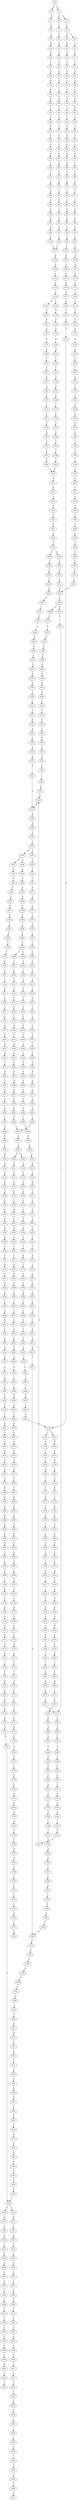 strict digraph  {
	S0 -> S1 [ label = A ];
	S0 -> S2 [ label = G ];
	S1 -> S3 [ label = G ];
	S1 -> S4 [ label = A ];
	S2 -> S5 [ label = A ];
	S3 -> S6 [ label = C ];
	S4 -> S7 [ label = C ];
	S5 -> S8 [ label = C ];
	S6 -> S9 [ label = C ];
	S6 -> S10 [ label = G ];
	S7 -> S11 [ label = C ];
	S8 -> S12 [ label = C ];
	S9 -> S13 [ label = G ];
	S10 -> S14 [ label = G ];
	S11 -> S15 [ label = A ];
	S12 -> S16 [ label = G ];
	S13 -> S17 [ label = G ];
	S14 -> S18 [ label = G ];
	S15 -> S19 [ label = G ];
	S16 -> S20 [ label = G ];
	S17 -> S21 [ label = T ];
	S18 -> S22 [ label = T ];
	S19 -> S23 [ label = T ];
	S20 -> S24 [ label = T ];
	S21 -> S25 [ label = G ];
	S22 -> S26 [ label = G ];
	S23 -> S27 [ label = C ];
	S24 -> S28 [ label = C ];
	S25 -> S29 [ label = A ];
	S26 -> S30 [ label = C ];
	S27 -> S31 [ label = G ];
	S28 -> S32 [ label = G ];
	S29 -> S33 [ label = C ];
	S30 -> S34 [ label = C ];
	S31 -> S35 [ label = C ];
	S32 -> S36 [ label = C ];
	S33 -> S37 [ label = G ];
	S34 -> S38 [ label = G ];
	S35 -> S39 [ label = G ];
	S36 -> S40 [ label = G ];
	S37 -> S41 [ label = T ];
	S38 -> S42 [ label = C ];
	S39 -> S43 [ label = C ];
	S40 -> S44 [ label = T ];
	S41 -> S45 [ label = G ];
	S42 -> S46 [ label = C ];
	S43 -> S47 [ label = A ];
	S44 -> S48 [ label = A ];
	S45 -> S49 [ label = G ];
	S46 -> S50 [ label = G ];
	S47 -> S51 [ label = G ];
	S48 -> S52 [ label = G ];
	S49 -> S53 [ label = G ];
	S50 -> S54 [ label = G ];
	S51 -> S55 [ label = C ];
	S52 -> S56 [ label = C ];
	S53 -> S57 [ label = T ];
	S54 -> S58 [ label = T ];
	S55 -> S59 [ label = C ];
	S56 -> S60 [ label = C ];
	S57 -> S61 [ label = A ];
	S58 -> S62 [ label = G ];
	S59 -> S63 [ label = G ];
	S60 -> S64 [ label = G ];
	S61 -> S65 [ label = C ];
	S62 -> S66 [ label = G ];
	S63 -> S67 [ label = G ];
	S64 -> S68 [ label = C ];
	S65 -> S69 [ label = T ];
	S66 -> S70 [ label = T ];
	S67 -> S71 [ label = T ];
	S68 -> S72 [ label = T ];
	S69 -> S73 [ label = A ];
	S70 -> S74 [ label = G ];
	S71 -> S75 [ label = G ];
	S72 -> S76 [ label = G ];
	S73 -> S77 [ label = T ];
	S74 -> S78 [ label = G ];
	S75 -> S79 [ label = G ];
	S76 -> S80 [ label = G ];
	S77 -> S81 [ label = T ];
	S78 -> S82 [ label = A ];
	S79 -> S83 [ label = A ];
	S80 -> S84 [ label = A ];
	S81 -> S85 [ label = G ];
	S82 -> S86 [ label = A ];
	S83 -> S87 [ label = A ];
	S84 -> S88 [ label = A ];
	S85 -> S89 [ label = G ];
	S86 -> S90 [ label = C ];
	S87 -> S91 [ label = G ];
	S88 -> S92 [ label = G ];
	S89 -> S93 [ label = A ];
	S90 -> S94 [ label = C ];
	S91 -> S95 [ label = A ];
	S92 -> S96 [ label = A ];
	S93 -> S97 [ label = A ];
	S94 -> S98 [ label = T ];
	S95 -> S99 [ label = A ];
	S96 -> S100 [ label = A ];
	S97 -> S101 [ label = C ];
	S98 -> S102 [ label = C ];
	S99 -> S103 [ label = C ];
	S100 -> S103 [ label = C ];
	S101 -> S104 [ label = G ];
	S102 -> S105 [ label = G ];
	S103 -> S106 [ label = G ];
	S104 -> S107 [ label = G ];
	S105 -> S108 [ label = G ];
	S106 -> S109 [ label = G ];
	S107 -> S110 [ label = T ];
	S108 -> S111 [ label = C ];
	S109 -> S112 [ label = C ];
	S110 -> S113 [ label = A ];
	S111 -> S114 [ label = A ];
	S112 -> S115 [ label = A ];
	S113 -> S116 [ label = C ];
	S114 -> S117 [ label = C ];
	S115 -> S118 [ label = C ];
	S116 -> S119 [ label = G ];
	S117 -> S120 [ label = G ];
	S118 -> S121 [ label = C ];
	S118 -> S122 [ label = T ];
	S119 -> S123 [ label = A ];
	S120 -> S124 [ label = C ];
	S121 -> S125 [ label = G ];
	S122 -> S126 [ label = G ];
	S123 -> S127 [ label = A ];
	S124 -> S128 [ label = G ];
	S125 -> S129 [ label = G ];
	S126 -> S130 [ label = G ];
	S127 -> S131 [ label = G ];
	S128 -> S132 [ label = C ];
	S129 -> S133 [ label = G ];
	S130 -> S134 [ label = G ];
	S131 -> S135 [ label = A ];
	S132 -> S136 [ label = G ];
	S133 -> S137 [ label = A ];
	S134 -> S138 [ label = A ];
	S135 -> S139 [ label = A ];
	S136 -> S140 [ label = C ];
	S136 -> S141 [ label = G ];
	S137 -> S142 [ label = A ];
	S138 -> S143 [ label = A ];
	S139 -> S144 [ label = G ];
	S140 -> S145 [ label = G ];
	S141 -> S146 [ label = C ];
	S142 -> S147 [ label = T ];
	S143 -> S148 [ label = C ];
	S144 -> S149 [ label = T ];
	S145 -> S150 [ label = T ];
	S146 -> S151 [ label = T ];
	S147 -> S152 [ label = T ];
	S148 -> S153 [ label = T ];
	S149 -> S154 [ label = G ];
	S150 -> S155 [ label = C ];
	S151 -> S156 [ label = G ];
	S152 -> S157 [ label = G ];
	S153 -> S158 [ label = G ];
	S154 -> S159 [ label = T ];
	S155 -> S160 [ label = G ];
	S156 -> S161 [ label = G ];
	S157 -> S162 [ label = A ];
	S158 -> S163 [ label = G ];
	S159 -> S164 [ label = C ];
	S160 -> S165 [ label = A ];
	S161 -> S166 [ label = A ];
	S162 -> S167 [ label = A ];
	S163 -> S168 [ label = A ];
	S164 -> S169 [ label = C ];
	S165 -> S170 [ label = C ];
	S166 -> S171 [ label = A ];
	S167 -> S172 [ label = C ];
	S168 -> S173 [ label = C ];
	S169 -> S174 [ label = T ];
	S170 -> S175 [ label = G ];
	S171 -> S176 [ label = T ];
	S172 -> S177 [ label = C ];
	S173 -> S178 [ label = C ];
	S174 -> S179 [ label = G ];
	S175 -> S180 [ label = C ];
	S176 -> S181 [ label = G ];
	S177 -> S182 [ label = C ];
	S178 -> S183 [ label = C ];
	S179 -> S184 [ label = G ];
	S180 -> S185 [ label = G ];
	S181 -> S186 [ label = G ];
	S182 -> S187 [ label = G ];
	S183 -> S188 [ label = G ];
	S184 -> S189 [ label = C ];
	S185 -> S190 [ label = C ];
	S186 -> S191 [ label = G ];
	S187 -> S192 [ label = T ];
	S188 -> S193 [ label = T ];
	S189 -> S194 [ label = C ];
	S190 -> S195 [ label = C ];
	S191 -> S196 [ label = G ];
	S192 -> S197 [ label = C ];
	S193 -> S198 [ label = C ];
	S194 -> S199 [ label = T ];
	S195 -> S200 [ label = T ];
	S196 -> S201 [ label = T ];
	S197 -> S202 [ label = T ];
	S198 -> S203 [ label = T ];
	S199 -> S204 [ label = G ];
	S200 -> S205 [ label = C ];
	S201 -> S206 [ label = C ];
	S202 -> S207 [ label = C ];
	S203 -> S207 [ label = C ];
	S204 -> S208 [ label = G ];
	S205 -> S209 [ label = G ];
	S206 -> S210 [ label = C ];
	S207 -> S211 [ label = G ];
	S208 -> S212 [ label = G ];
	S209 -> S213 [ label = G ];
	S210 -> S214 [ label = G ];
	S211 -> S215 [ label = G ];
	S212 -> S216 [ label = T ];
	S213 -> S217 [ label = G ];
	S214 -> S218 [ label = C ];
	S215 -> S219 [ label = C ];
	S216 -> S220 [ label = C ];
	S217 -> S221 [ label = C ];
	S218 -> S222 [ label = C ];
	S219 -> S223 [ label = A ];
	S220 -> S224 [ label = C ];
	S221 -> S225 [ label = T ];
	S222 -> S226 [ label = G ];
	S223 -> S227 [ label = C ];
	S224 -> S228 [ label = C ];
	S225 -> S229 [ label = C ];
	S226 -> S230 [ label = G ];
	S227 -> S231 [ label = C ];
	S228 -> S232 [ label = G ];
	S229 -> S233 [ label = A ];
	S230 -> S234 [ label = A ];
	S231 -> S235 [ label = G ];
	S232 -> S236 [ label = A ];
	S233 -> S237 [ label = C ];
	S234 -> S238 [ label = A ];
	S235 -> S239 [ label = A ];
	S236 -> S240 [ label = G ];
	S237 -> S241 [ label = G ];
	S238 -> S242 [ label = C ];
	S239 -> S243 [ label = G ];
	S239 -> S244 [ label = A ];
	S240 -> S245 [ label = T ];
	S241 -> S246 [ label = T ];
	S242 -> S247 [ label = T ];
	S243 -> S248 [ label = T ];
	S244 -> S249 [ label = T ];
	S245 -> S250 [ label = C ];
	S246 -> S251 [ label = C ];
	S247 -> S252 [ label = G ];
	S248 -> S253 [ label = C ];
	S249 -> S254 [ label = G ];
	S250 -> S255 [ label = C ];
	S251 -> S256 [ label = C ];
	S252 -> S257 [ label = C ];
	S253 -> S258 [ label = C ];
	S254 -> S259 [ label = T ];
	S255 -> S260 [ label = A ];
	S256 -> S261 [ label = A ];
	S257 -> S262 [ label = A ];
	S258 -> S260 [ label = A ];
	S259 -> S263 [ label = A ];
	S260 -> S264 [ label = G ];
	S261 -> S265 [ label = G ];
	S262 -> S266 [ label = A ];
	S263 -> S267 [ label = G ];
	S264 -> S268 [ label = T ];
	S264 -> S269 [ label = C ];
	S265 -> S270 [ label = C ];
	S266 -> S271 [ label = C ];
	S267 -> S272 [ label = T ];
	S268 -> S273 [ label = A ];
	S269 -> S274 [ label = T ];
	S270 -> S275 [ label = T ];
	S271 -> S276 [ label = C ];
	S272 -> S277 [ label = T ];
	S273 -> S278 [ label = G ];
	S274 -> S279 [ label = T ];
	S275 -> S279 [ label = T ];
	S276 -> S280 [ label = A ];
	S277 -> S281 [ label = T ];
	S278 -> S282 [ label = G ];
	S279 -> S283 [ label = C ];
	S280 -> S284 [ label = G ];
	S281 -> S285 [ label = C ];
	S282 -> S286 [ label = G ];
	S283 -> S287 [ label = A ];
	S284 -> S288 [ label = A ];
	S285 -> S289 [ label = A ];
	S286 -> S290 [ label = T ];
	S287 -> S291 [ label = C ];
	S288 -> S292 [ label = A ];
	S289 -> S293 [ label = C ];
	S290 -> S294 [ label = C ];
	S291 -> S295 [ label = G ];
	S292 -> S296 [ label = C ];
	S293 -> S297 [ label = T ];
	S294 -> S298 [ label = A ];
	S295 -> S299 [ label = C ];
	S296 -> S300 [ label = A ];
	S297 -> S301 [ label = C ];
	S298 -> S302 [ label = C ];
	S299 -> S303 [ label = C ];
	S300 -> S304 [ label = G ];
	S301 -> S305 [ label = C ];
	S302 -> S306 [ label = T ];
	S303 -> S307 [ label = C ];
	S304 -> S308 [ label = C ];
	S305 -> S309 [ label = T ];
	S306 -> S310 [ label = C ];
	S307 -> S311 [ label = T ];
	S308 -> S312 [ label = C ];
	S309 -> S313 [ label = T ];
	S310 -> S314 [ label = G ];
	S311 -> S315 [ label = T ];
	S312 -> S316 [ label = G ];
	S313 -> S317 [ label = T ];
	S314 -> S318 [ label = C ];
	S315 -> S319 [ label = C ];
	S316 -> S320 [ label = T ];
	S317 -> S321 [ label = C ];
	S318 -> S322 [ label = T ];
	S319 -> S323 [ label = A ];
	S320 -> S324 [ label = C ];
	S321 -> S325 [ label = A ];
	S322 -> S326 [ label = T ];
	S323 -> S327 [ label = T ];
	S324 -> S328 [ label = C ];
	S325 -> S329 [ label = T ];
	S326 -> S330 [ label = C ];
	S327 -> S331 [ label = C ];
	S328 -> S332 [ label = T ];
	S329 -> S333 [ label = C ];
	S330 -> S334 [ label = A ];
	S331 -> S335 [ label = C ];
	S332 -> S336 [ label = C ];
	S333 -> S337 [ label = C ];
	S334 -> S338 [ label = T ];
	S335 -> S339 [ label = A ];
	S336 -> S340 [ label = T ];
	S337 -> S341 [ label = A ];
	S338 -> S342 [ label = C ];
	S339 -> S343 [ label = G ];
	S340 -> S344 [ label = G ];
	S341 -> S343 [ label = G ];
	S342 -> S345 [ label = C ];
	S343 -> S346 [ label = A ];
	S344 -> S347 [ label = T ];
	S345 -> S339 [ label = A ];
	S346 -> S348 [ label = A ];
	S347 -> S349 [ label = C ];
	S348 -> S350 [ label = C ];
	S349 -> S351 [ label = G ];
	S350 -> S352 [ label = C ];
	S351 -> S353 [ label = T ];
	S352 -> S354 [ label = A ];
	S352 -> S355 [ label = G ];
	S353 -> S356 [ label = G ];
	S354 -> S357 [ label = G ];
	S354 -> S358 [ label = C ];
	S355 -> S359 [ label = G ];
	S356 -> S360 [ label = G ];
	S357 -> S361 [ label = A ];
	S358 -> S362 [ label = C ];
	S359 -> S363 [ label = A ];
	S360 -> S364 [ label = T ];
	S361 -> S365 [ label = C ];
	S362 -> S366 [ label = A ];
	S363 -> S367 [ label = C ];
	S364 -> S368 [ label = A ];
	S365 -> S369 [ label = T ];
	S366 -> S370 [ label = C ];
	S367 -> S371 [ label = G ];
	S368 -> S372 [ label = C ];
	S369 -> S373 [ label = C ];
	S370 -> S374 [ label = C ];
	S371 -> S375 [ label = C ];
	S372 -> S376 [ label = C ];
	S373 -> S377 [ label = C ];
	S374 -> S378 [ label = C ];
	S375 -> S379 [ label = C ];
	S376 -> S380 [ label = G ];
	S377 -> S381 [ label = C ];
	S378 -> S382 [ label = C ];
	S379 -> S383 [ label = C ];
	S380 -> S384 [ label = G ];
	S381 -> S385 [ label = A ];
	S382 -> S386 [ label = T ];
	S383 -> S387 [ label = A ];
	S384 -> S388 [ label = T ];
	S385 -> S389 [ label = T ];
	S386 -> S390 [ label = T ];
	S387 -> S391 [ label = T ];
	S388 -> S392 [ label = G ];
	S389 -> S393 [ label = C ];
	S390 -> S394 [ label = C ];
	S391 -> S395 [ label = C ];
	S392 -> S396 [ label = G ];
	S393 -> S397 [ label = T ];
	S394 -> S398 [ label = C ];
	S394 -> S399 [ label = G ];
	S395 -> S400 [ label = G ];
	S396 -> S401 [ label = T ];
	S397 -> S402 [ label = G ];
	S398 -> S403 [ label = T ];
	S399 -> S404 [ label = A ];
	S400 -> S405 [ label = T ];
	S401 -> S406 [ label = T ];
	S402 -> S407 [ label = C ];
	S403 -> S408 [ label = G ];
	S404 -> S409 [ label = T ];
	S405 -> S410 [ label = C ];
	S406 -> S411 [ label = A ];
	S407 -> S412 [ label = C ];
	S408 -> S413 [ label = T ];
	S409 -> S414 [ label = C ];
	S410 -> S415 [ label = C ];
	S411 -> S416 [ label = G ];
	S412 -> S417 [ label = A ];
	S413 -> S418 [ label = C ];
	S414 -> S419 [ label = G ];
	S415 -> S420 [ label = T ];
	S416 -> S421 [ label = A ];
	S417 -> S422 [ label = G ];
	S418 -> S423 [ label = C ];
	S419 -> S424 [ label = T ];
	S420 -> S425 [ label = C ];
	S421 -> S426 [ label = A ];
	S422 -> S427 [ label = T ];
	S423 -> S428 [ label = T ];
	S424 -> S429 [ label = T ];
	S425 -> S430 [ label = T ];
	S426 -> S431 [ label = G ];
	S427 -> S432 [ label = C ];
	S428 -> S433 [ label = T ];
	S429 -> S434 [ label = T ];
	S430 -> S435 [ label = T ];
	S431 -> S436 [ label = G ];
	S432 -> S437 [ label = G ];
	S433 -> S438 [ label = G ];
	S434 -> S439 [ label = G ];
	S435 -> S440 [ label = C ];
	S436 -> S441 [ label = G ];
	S437 -> S442 [ label = T ];
	S438 -> S443 [ label = T ];
	S439 -> S444 [ label = T ];
	S440 -> S445 [ label = T ];
	S441 -> S446 [ label = G ];
	S442 -> S447 [ label = A ];
	S443 -> S448 [ label = A ];
	S444 -> S449 [ label = A ];
	S445 -> S450 [ label = C ];
	S446 -> S451 [ label = G ];
	S447 -> S452 [ label = A ];
	S448 -> S453 [ label = G ];
	S449 -> S454 [ label = G ];
	S450 -> S455 [ label = G ];
	S451 -> S456 [ label = T ];
	S452 -> S457 [ label = G ];
	S453 -> S458 [ label = G ];
	S454 -> S459 [ label = G ];
	S455 -> S460 [ label = G ];
	S456 -> S461 [ label = C ];
	S457 -> S462 [ label = A ];
	S458 -> S463 [ label = A ];
	S459 -> S464 [ label = A ];
	S460 -> S465 [ label = A ];
	S461 -> S466 [ label = C ];
	S462 -> S467 [ label = C ];
	S463 -> S468 [ label = G ];
	S464 -> S469 [ label = A ];
	S465 -> S470 [ label = G ];
	S466 -> S471 [ label = G ];
	S467 -> S472 [ label = G ];
	S468 -> S473 [ label = A ];
	S469 -> S474 [ label = A ];
	S470 -> S475 [ label = A ];
	S471 -> S476 [ label = T ];
	S472 -> S477 [ label = G ];
	S473 -> S478 [ label = G ];
	S474 -> S479 [ label = G ];
	S475 -> S480 [ label = G ];
	S476 -> S481 [ label = C ];
	S477 -> S482 [ label = C ];
	S478 -> S483 [ label = G ];
	S479 -> S484 [ label = G ];
	S480 -> S485 [ label = G ];
	S481 -> S486 [ label = G ];
	S482 -> S487 [ label = T ];
	S483 -> S488 [ label = T ];
	S484 -> S489 [ label = T ];
	S485 -> S490 [ label = T ];
	S486 -> S491 [ label = G ];
	S487 -> S492 [ label = C ];
	S488 -> S493 [ label = C ];
	S489 -> S494 [ label = C ];
	S490 -> S493 [ label = C ];
	S491 -> S495 [ label = A ];
	S492 -> S496 [ label = T ];
	S493 -> S497 [ label = C ];
	S494 -> S498 [ label = C ];
	S495 -> S499 [ label = A ];
	S496 -> S500 [ label = C ];
	S497 -> S501 [ label = C ];
	S498 -> S502 [ label = C ];
	S499 -> S503 [ label = C ];
	S500 -> S504 [ label = G ];
	S501 -> S505 [ label = A ];
	S501 -> S506 [ label = G ];
	S502 -> S507 [ label = G ];
	S503 -> S508 [ label = A ];
	S503 -> S509 [ label = T ];
	S504 -> S510 [ label = A ];
	S505 -> S511 [ label = G ];
	S506 -> S512 [ label = G ];
	S507 -> S513 [ label = A ];
	S508 -> S514 [ label = G ];
	S509 -> S515 [ label = A ];
	S510 -> S516 [ label = A ];
	S511 -> S517 [ label = A ];
	S512 -> S518 [ label = A ];
	S513 -> S519 [ label = A ];
	S514 -> S520 [ label = G ];
	S515 -> S521 [ label = C ];
	S516 -> S522 [ label = G ];
	S517 -> S523 [ label = G ];
	S518 -> S524 [ label = G ];
	S519 -> S525 [ label = G ];
	S520 -> S526 [ label = A ];
	S521 -> S527 [ label = A ];
	S522 -> S528 [ label = T ];
	S523 -> S529 [ label = C ];
	S524 -> S530 [ label = G ];
	S525 -> S531 [ label = T ];
	S526 -> S532 [ label = A ];
	S527 -> S533 [ label = A ];
	S528 -> S534 [ label = C ];
	S529 -> S535 [ label = C ];
	S530 -> S536 [ label = C ];
	S531 -> S537 [ label = C ];
	S532 -> S538 [ label = T ];
	S533 -> S539 [ label = C ];
	S534 -> S540 [ label = G ];
	S535 -> S541 [ label = A ];
	S536 -> S542 [ label = G ];
	S537 -> S543 [ label = G ];
	S538 -> S544 [ label = A ];
	S539 -> S545 [ label = G ];
	S540 -> S546 [ label = C ];
	S541 -> S547 [ label = C ];
	S542 -> S548 [ label = T ];
	S543 -> S549 [ label = A ];
	S544 -> S550 [ label = G ];
	S545 -> S551 [ label = A ];
	S546 -> S552 [ label = G ];
	S547 -> S553 [ label = G ];
	S548 -> S554 [ label = G ];
	S549 -> S555 [ label = G ];
	S550 -> S556 [ label = T ];
	S551 -> S557 [ label = A ];
	S552 -> S558 [ label = G ];
	S553 -> S559 [ label = G ];
	S554 -> S560 [ label = G ];
	S555 -> S561 [ label = G ];
	S556 -> S562 [ label = C ];
	S557 -> S563 [ label = A ];
	S558 -> S564 [ label = C ];
	S559 -> S565 [ label = T ];
	S560 -> S566 [ label = T ];
	S561 -> S567 [ label = T ];
	S562 -> S568 [ label = T ];
	S563 -> S569 [ label = A ];
	S564 -> S570 [ label = T ];
	S565 -> S571 [ label = T ];
	S566 -> S572 [ label = A ];
	S567 -> S573 [ label = A ];
	S568 -> S574 [ label = C ];
	S569 -> S575 [ label = C ];
	S570 -> S576 [ label = A ];
	S571 -> S577 [ label = A ];
	S572 -> S578 [ label = T ];
	S573 -> S579 [ label = T ];
	S574 -> S580 [ label = T ];
	S575 -> S581 [ label = A ];
	S576 -> S582 [ label = T ];
	S577 -> S583 [ label = C ];
	S578 -> S584 [ label = G ];
	S579 -> S585 [ label = A ];
	S580 -> S586 [ label = C ];
	S581 -> S587 [ label = G ];
	S582 -> S588 [ label = A ];
	S583 -> S589 [ label = T ];
	S584 -> S590 [ label = A ];
	S585 -> S591 [ label = A ];
	S586 -> S592 [ label = T ];
	S587 -> S593 [ label = A ];
	S588 -> S594 [ label = G ];
	S589 -> S595 [ label = G ];
	S590 -> S596 [ label = G ];
	S591 -> S597 [ label = G ];
	S592 -> S598 [ label = G ];
	S593 -> S599 [ label = A ];
	S594 -> S600 [ label = T ];
	S595 -> S601 [ label = C ];
	S596 -> S602 [ label = C ];
	S597 -> S603 [ label = T ];
	S598 -> S604 [ label = A ];
	S599 -> S605 [ label = G ];
	S600 -> S606 [ label = A ];
	S601 -> S607 [ label = A ];
	S602 -> S608 [ label = G ];
	S603 -> S609 [ label = C ];
	S604 -> S610 [ label = G ];
	S605 -> S611 [ label = G ];
	S606 -> S612 [ label = G ];
	S607 -> S613 [ label = G ];
	S608 -> S614 [ label = G ];
	S609 -> S615 [ label = G ];
	S610 -> S616 [ label = T ];
	S611 -> S617 [ label = G ];
	S612 -> S618 [ label = C ];
	S613 -> S619 [ label = A ];
	S614 -> S620 [ label = T ];
	S615 -> S621 [ label = T ];
	S616 -> S622 [ label = A ];
	S617 -> S623 [ label = G ];
	S618 -> S624 [ label = C ];
	S619 -> S625 [ label = C ];
	S620 -> S626 [ label = C ];
	S621 -> S627 [ label = G ];
	S623 -> S628 [ label = T ];
	S624 -> S629 [ label = G ];
	S625 -> S630 [ label = G ];
	S626 -> S631 [ label = G ];
	S627 -> S632 [ label = G ];
	S628 -> S633 [ label = C ];
	S629 -> S634 [ label = A ];
	S630 -> S635 [ label = G ];
	S631 -> S636 [ label = C ];
	S632 -> S637 [ label = T ];
	S633 -> S638 [ label = T ];
	S634 -> S639 [ label = A ];
	S635 -> S640 [ label = A ];
	S636 -> S641 [ label = A ];
	S637 -> S368 [ label = A ];
	S638 -> S642 [ label = C ];
	S639 -> S643 [ label = A ];
	S640 -> S644 [ label = C ];
	S641 -> S645 [ label = C ];
	S642 -> S646 [ label = T ];
	S643 -> S647 [ label = C ];
	S644 -> S648 [ label = A ];
	S645 -> S649 [ label = G ];
	S646 -> S650 [ label = C ];
	S647 -> S651 [ label = C ];
	S648 -> S652 [ label = C ];
	S649 -> S653 [ label = C ];
	S650 -> S654 [ label = G ];
	S651 -> S655 [ label = C ];
	S652 -> S656 [ label = A ];
	S653 -> S657 [ label = G ];
	S654 -> S658 [ label = T ];
	S655 -> S659 [ label = C ];
	S656 -> S660 [ label = C ];
	S657 -> S661 [ label = C ];
	S658 -> S662 [ label = G ];
	S659 -> S663 [ label = G ];
	S660 -> S664 [ label = C ];
	S661 -> S136 [ label = G ];
	S662 -> S665 [ label = G ];
	S663 -> S666 [ label = A ];
	S664 -> S667 [ label = T ];
	S665 -> S668 [ label = T ];
	S666 -> S669 [ label = C ];
	S667 -> S670 [ label = C ];
	S668 -> S671 [ label = A ];
	S669 -> S672 [ label = T ];
	S670 -> S673 [ label = T ];
	S672 -> S674 [ label = A ];
	S673 -> S675 [ label = A ];
	S674 -> S676 [ label = G ];
	S675 -> S677 [ label = G ];
	S676 -> S678 [ label = A ];
	S677 -> S679 [ label = A ];
	S678 -> S680 [ label = A ];
	S679 -> S681 [ label = A ];
	S680 -> S682 [ label = T ];
	S681 -> S683 [ label = C ];
	S682 -> S684 [ label = C ];
	S683 -> S685 [ label = G ];
	S684 -> S686 [ label = G ];
	S685 -> S687 [ label = A ];
	S686 -> S688 [ label = G ];
	S687 -> S689 [ label = G ];
	S688 -> S690 [ label = G ];
	S689 -> S691 [ label = G ];
	S690 -> S692 [ label = T ];
	S691 -> S693 [ label = T ];
	S692 -> S694 [ label = A ];
	S693 -> S695 [ label = G ];
	S694 -> S696 [ label = T ];
	S695 -> S697 [ label = T ];
	S696 -> S698 [ label = C ];
	S697 -> S699 [ label = C ];
	S698 -> S700 [ label = C ];
	S699 -> S701 [ label = C ];
	S700 -> S702 [ label = C ];
	S701 -> S703 [ label = C ];
	S702 -> S704 [ label = G ];
	S703 -> S705 [ label = T ];
	S704 -> S706 [ label = A ];
	S705 -> S707 [ label = G ];
	S706 -> S708 [ label = A ];
	S707 -> S709 [ label = T ];
	S708 -> S710 [ label = A ];
	S709 -> S711 [ label = C ];
	S710 -> S712 [ label = G ];
	S711 -> S713 [ label = C ];
	S712 -> S714 [ label = T ];
	S713 -> S715 [ label = T ];
	S714 -> S716 [ label = G ];
	S715 -> S717 [ label = A ];
	S716 -> S718 [ label = T ];
	S717 -> S719 [ label = C ];
	S718 -> S720 [ label = C ];
	S719 -> S721 [ label = T ];
	S720 -> S722 [ label = G ];
	S721 -> S723 [ label = A ];
	S722 -> S724 [ label = T ];
	S723 -> S725 [ label = C ];
	S724 -> S726 [ label = C ];
	S725 -> S727 [ label = C ];
	S726 -> S728 [ label = G ];
	S727 -> S729 [ label = A ];
	S728 -> S730 [ label = G ];
	S729 -> S731 [ label = G ];
	S730 -> S732 [ label = A ];
	S731 -> S733 [ label = G ];
	S732 -> S734 [ label = A ];
	S733 -> S735 [ label = A ];
	S734 -> S503 [ label = C ];
	S735 -> S736 [ label = G ];
	S736 -> S737 [ label = A ];
	S737 -> S738 [ label = G ];
	S738 -> S739 [ label = T ];
	S739 -> S740 [ label = C ];
	S740 -> S741 [ label = A ];
	S741 -> S742 [ label = G ];
	S742 -> S743 [ label = G ];
	S743 -> S744 [ label = A ];
	S744 -> S745 [ label = C ];
	S745 -> S746 [ label = C ];
	S746 -> S747 [ label = A ];
	S747 -> S748 [ label = G ];
	S748 -> S749 [ label = T ];
	S749 -> S750 [ label = C ];
	S750 -> S751 [ label = T ];
	S751 -> S752 [ label = C ];
	S752 -> S753 [ label = T ];
	S753 -> S754 [ label = G ];
	S754 -> S755 [ label = T ];
	S755 -> S756 [ label = A ];
}
